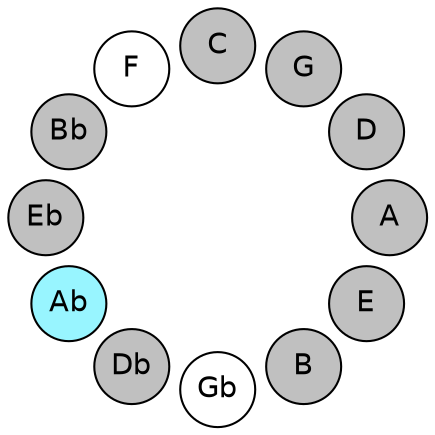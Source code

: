
graph {

layout = circo;
mindist = .1

node [shape = circle, fontname = Helvetica, margin = 0, style = filled]
edge [style=invis]

subgraph 1 {
	E -- B -- Gb -- Db -- Ab -- Eb -- Bb -- F -- C -- G -- D -- A -- E
}

E [fillcolor = gray];
B [fillcolor = gray];
Gb [fillcolor = white];
Db [fillcolor = gray];
Ab [fillcolor = cadetblue1];
Eb [fillcolor = gray];
Bb [fillcolor = gray];
F [fillcolor = white];
C [fillcolor = gray];
G [fillcolor = gray];
D [fillcolor = gray];
A [fillcolor = gray];
}

